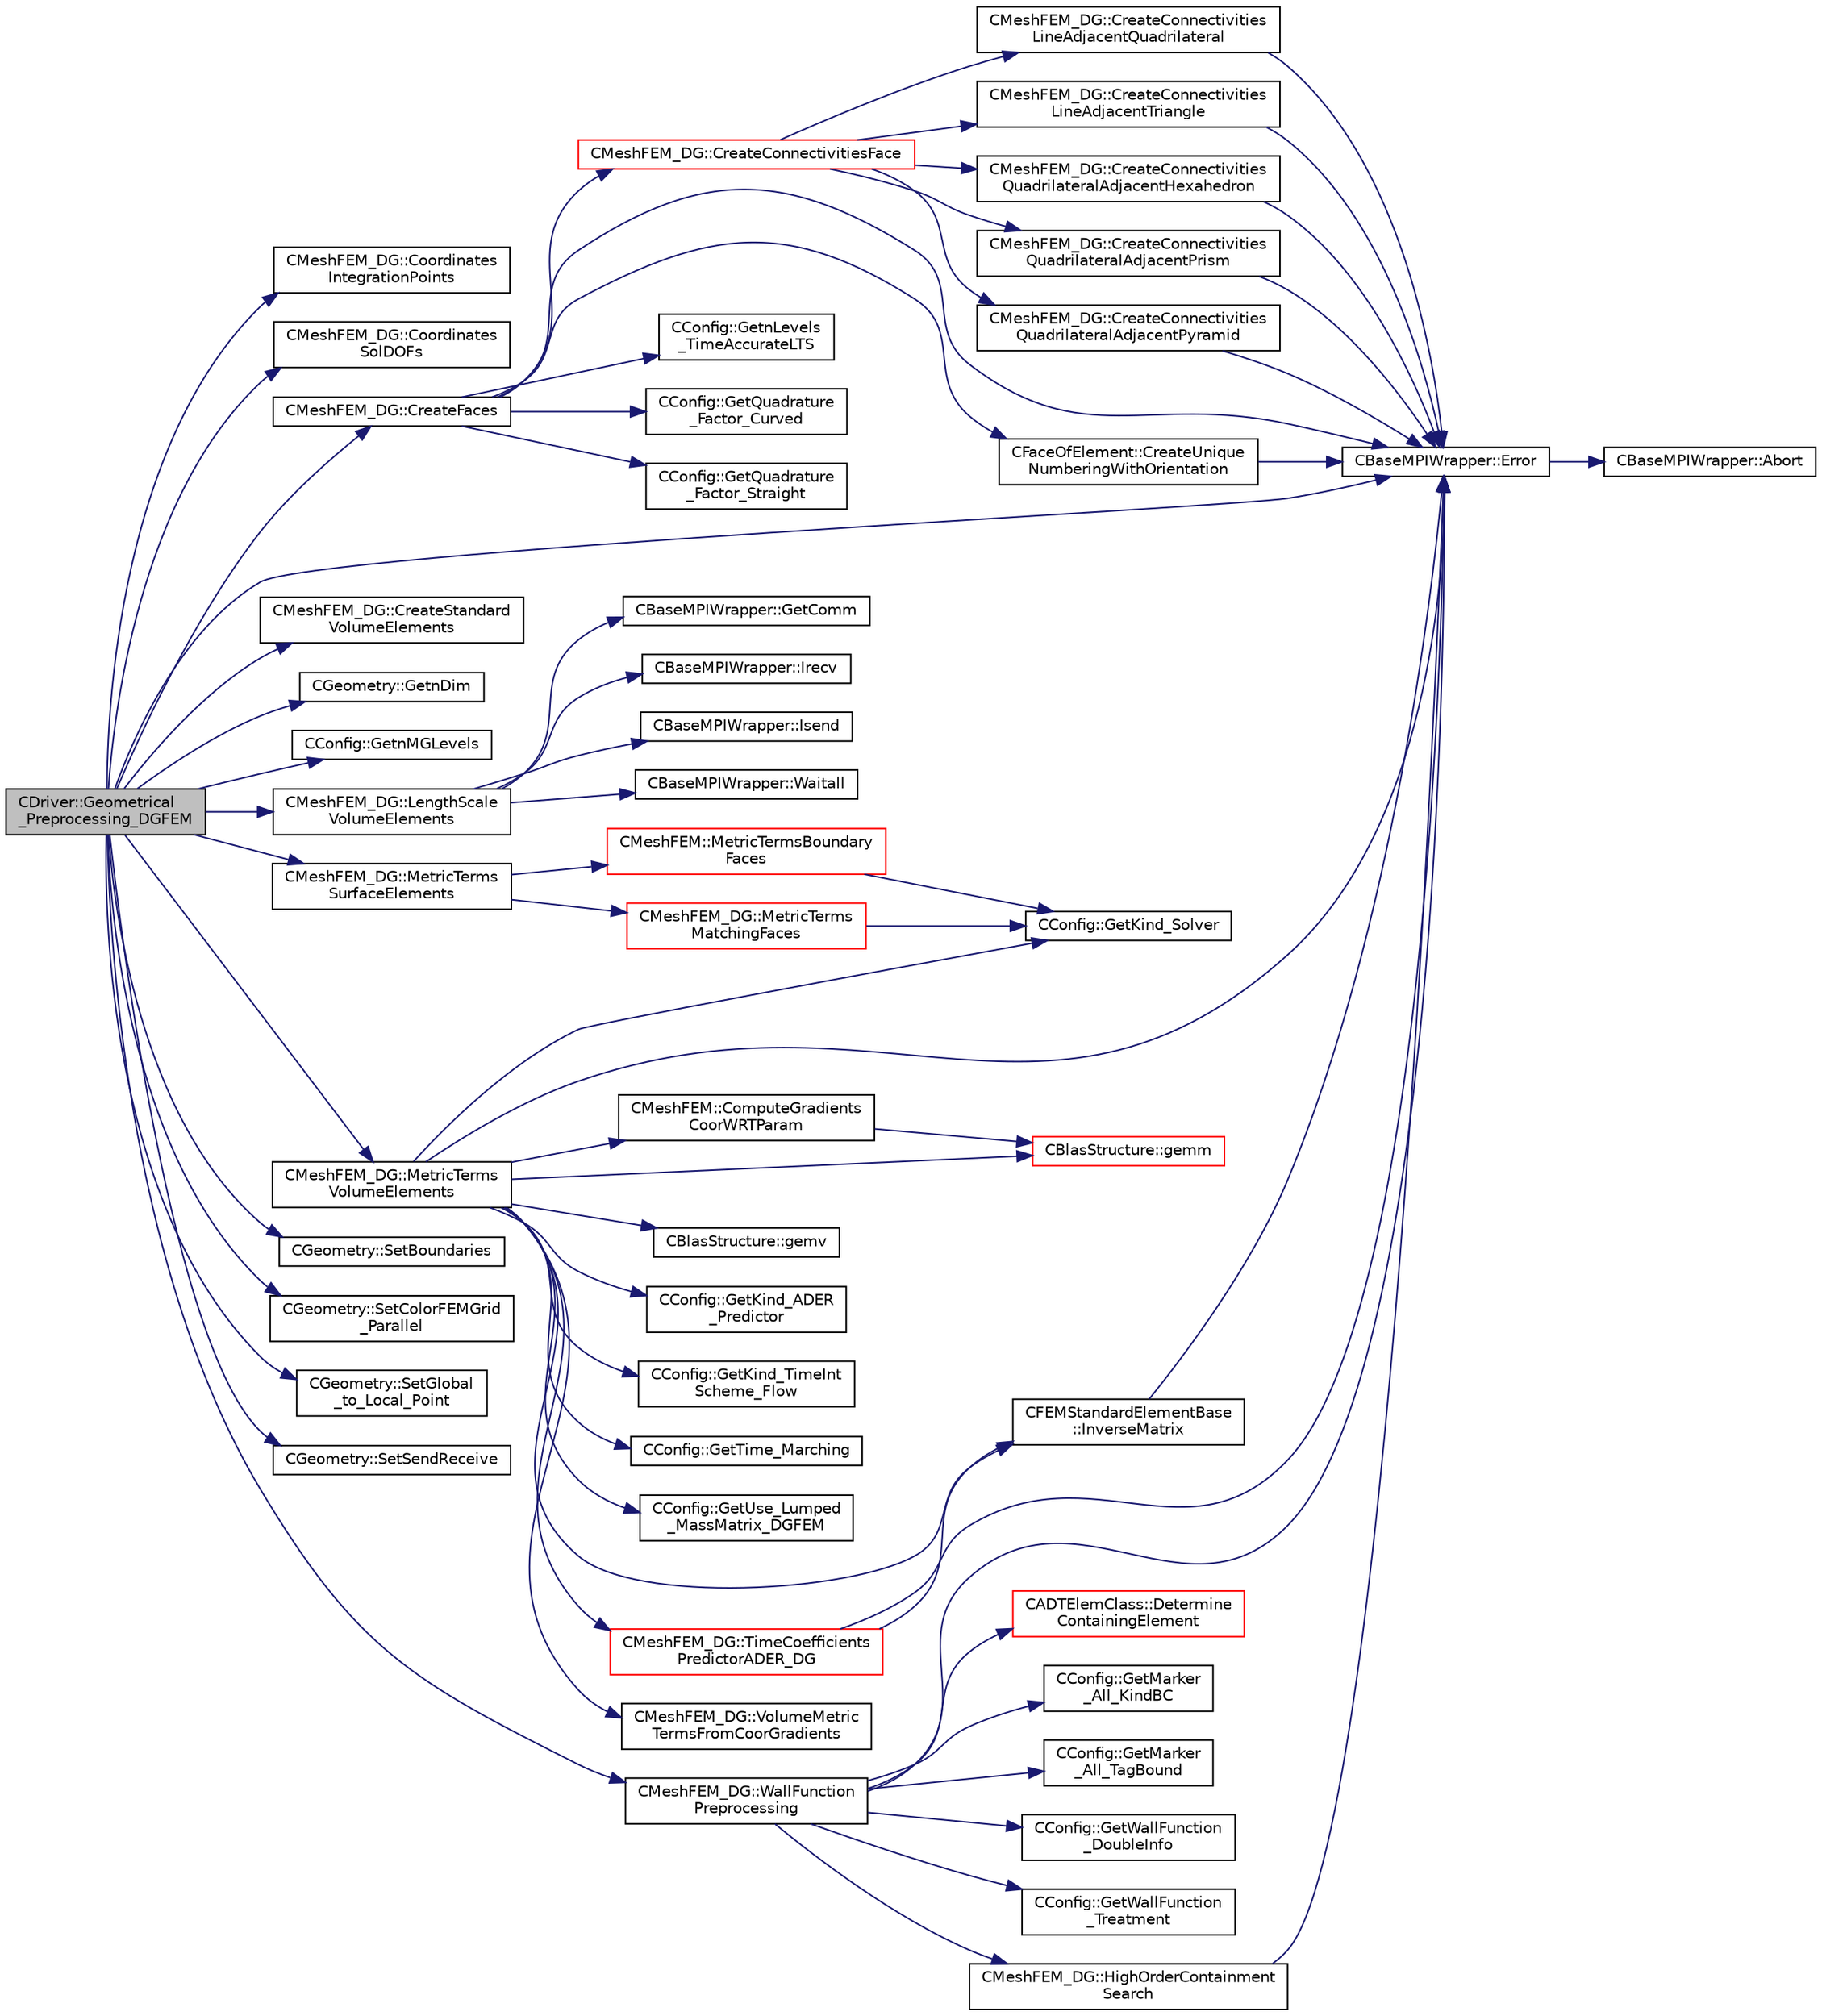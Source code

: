 digraph "CDriver::Geometrical_Preprocessing_DGFEM"
{
 // LATEX_PDF_SIZE
  edge [fontname="Helvetica",fontsize="10",labelfontname="Helvetica",labelfontsize="10"];
  node [fontname="Helvetica",fontsize="10",shape=record];
  rankdir="LR";
  Node1 [label="CDriver::Geometrical\l_Preprocessing_DGFEM",height=0.2,width=0.4,color="black", fillcolor="grey75", style="filled", fontcolor="black",tooltip="Do the geometrical preprocessing for the DG FEM solver."];
  Node1 -> Node2 [color="midnightblue",fontsize="10",style="solid",fontname="Helvetica"];
  Node2 [label="CMeshFEM_DG::Coordinates\lIntegrationPoints",height=0.2,width=0.4,color="black", fillcolor="white", style="filled",URL="$classCMeshFEM__DG.html#aec64f7865ee2fb8c8d1545a504185a48",tooltip="Function to compute the coordinates of the integration points."];
  Node1 -> Node3 [color="midnightblue",fontsize="10",style="solid",fontname="Helvetica"];
  Node3 [label="CMeshFEM_DG::Coordinates\lSolDOFs",height=0.2,width=0.4,color="black", fillcolor="white", style="filled",URL="$classCMeshFEM__DG.html#ab8b5594664a6a8cb7982818ef962a976",tooltip="Function to compute the coordinates of solution DOFs."];
  Node1 -> Node4 [color="midnightblue",fontsize="10",style="solid",fontname="Helvetica"];
  Node4 [label="CMeshFEM_DG::CreateFaces",height=0.2,width=0.4,color="black", fillcolor="white", style="filled",URL="$classCMeshFEM__DG.html#a1f627fc4d40b545b139486a83396874d",tooltip="Function to create the faces used in the DG formulation."];
  Node4 -> Node5 [color="midnightblue",fontsize="10",style="solid",fontname="Helvetica"];
  Node5 [label="CMeshFEM_DG::CreateConnectivitiesFace",height=0.2,width=0.4,color="red", fillcolor="white", style="filled",URL="$classCMeshFEM__DG.html#a6640834bb680287577c101d1982f524e",tooltip="Function, which computes the correct sequence of the connectivities of a face, such that it matches t..."];
  Node5 -> Node6 [color="midnightblue",fontsize="10",style="solid",fontname="Helvetica"];
  Node6 [label="CMeshFEM_DG::CreateConnectivities\lLineAdjacentQuadrilateral",height=0.2,width=0.4,color="black", fillcolor="white", style="filled",URL="$classCMeshFEM__DG.html#a4fb3520f706f8d2ba60234d4f24135bf",tooltip="Function, which computes the correct sequence of the connectivities of a line adjacent to a quadrilat..."];
  Node6 -> Node7 [color="midnightblue",fontsize="10",style="solid",fontname="Helvetica"];
  Node7 [label="CBaseMPIWrapper::Error",height=0.2,width=0.4,color="black", fillcolor="white", style="filled",URL="$classCBaseMPIWrapper.html#a04457c47629bda56704e6a8804833eeb",tooltip=" "];
  Node7 -> Node8 [color="midnightblue",fontsize="10",style="solid",fontname="Helvetica"];
  Node8 [label="CBaseMPIWrapper::Abort",height=0.2,width=0.4,color="black", fillcolor="white", style="filled",URL="$classCBaseMPIWrapper.html#af7297d861dca86b45cf561b6ab642e8f",tooltip=" "];
  Node5 -> Node9 [color="midnightblue",fontsize="10",style="solid",fontname="Helvetica"];
  Node9 [label="CMeshFEM_DG::CreateConnectivities\lLineAdjacentTriangle",height=0.2,width=0.4,color="black", fillcolor="white", style="filled",URL="$classCMeshFEM__DG.html#acb7bab4b54a146f20ede3a9166fe588e",tooltip="Function, which computes the correct sequence of the connectivities of a line adjacent to a triangle,..."];
  Node9 -> Node7 [color="midnightblue",fontsize="10",style="solid",fontname="Helvetica"];
  Node5 -> Node10 [color="midnightblue",fontsize="10",style="solid",fontname="Helvetica"];
  Node10 [label="CMeshFEM_DG::CreateConnectivities\lQuadrilateralAdjacentHexahedron",height=0.2,width=0.4,color="black", fillcolor="white", style="filled",URL="$classCMeshFEM__DG.html#a5b2b65c1526c671a74628d035a2a3863",tooltip="Function, which computes the correct sequence of the connectivities of a quad adjacent to a hexahedro..."];
  Node10 -> Node7 [color="midnightblue",fontsize="10",style="solid",fontname="Helvetica"];
  Node5 -> Node11 [color="midnightblue",fontsize="10",style="solid",fontname="Helvetica"];
  Node11 [label="CMeshFEM_DG::CreateConnectivities\lQuadrilateralAdjacentPrism",height=0.2,width=0.4,color="black", fillcolor="white", style="filled",URL="$classCMeshFEM__DG.html#a353e4cfb3864d403be8f516c07393b79",tooltip="Function, which computes the correct sequence of the connectivities of a quad adjacent to a prism,..."];
  Node11 -> Node7 [color="midnightblue",fontsize="10",style="solid",fontname="Helvetica"];
  Node5 -> Node12 [color="midnightblue",fontsize="10",style="solid",fontname="Helvetica"];
  Node12 [label="CMeshFEM_DG::CreateConnectivities\lQuadrilateralAdjacentPyramid",height=0.2,width=0.4,color="black", fillcolor="white", style="filled",URL="$classCMeshFEM__DG.html#a6d656891925b1c6b1b578f9c4182f75e",tooltip="Function, which computes the correct sequence of the connectivities of a quad adjacent to a pyramid,..."];
  Node12 -> Node7 [color="midnightblue",fontsize="10",style="solid",fontname="Helvetica"];
  Node4 -> Node16 [color="midnightblue",fontsize="10",style="solid",fontname="Helvetica"];
  Node16 [label="CFaceOfElement::CreateUnique\lNumberingWithOrientation",height=0.2,width=0.4,color="black", fillcolor="white", style="filled",URL="$classCFaceOfElement.html#aa4d87bea8ad3cf2bf6ccf58099605f85",tooltip=" "];
  Node16 -> Node7 [color="midnightblue",fontsize="10",style="solid",fontname="Helvetica"];
  Node4 -> Node7 [color="midnightblue",fontsize="10",style="solid",fontname="Helvetica"];
  Node4 -> Node17 [color="midnightblue",fontsize="10",style="solid",fontname="Helvetica"];
  Node17 [label="CConfig::GetnLevels\l_TimeAccurateLTS",height=0.2,width=0.4,color="black", fillcolor="white", style="filled",URL="$classCConfig.html#a27dc07a71d7798a849c68eda017144c8",tooltip="Get the number of time levels for time accurate local time stepping."];
  Node4 -> Node18 [color="midnightblue",fontsize="10",style="solid",fontname="Helvetica"];
  Node18 [label="CConfig::GetQuadrature\l_Factor_Curved",height=0.2,width=0.4,color="black", fillcolor="white", style="filled",URL="$classCConfig.html#a327e9a26e0fbd3a012a264923f3a1be6",tooltip="Get the factor applied during quadrature of curved elements."];
  Node4 -> Node19 [color="midnightblue",fontsize="10",style="solid",fontname="Helvetica"];
  Node19 [label="CConfig::GetQuadrature\l_Factor_Straight",height=0.2,width=0.4,color="black", fillcolor="white", style="filled",URL="$classCConfig.html#aff94e1be1fb0285007575ebcb27bff0d",tooltip="Get the factor applied during quadrature of straight elements."];
  Node1 -> Node20 [color="midnightblue",fontsize="10",style="solid",fontname="Helvetica"];
  Node20 [label="CMeshFEM_DG::CreateStandard\lVolumeElements",height=0.2,width=0.4,color="black", fillcolor="white", style="filled",URL="$classCMeshFEM__DG.html#a0eff23b6bfc954a78446b1cac9b6120a",tooltip="Function to create the standard volume elements."];
  Node1 -> Node7 [color="midnightblue",fontsize="10",style="solid",fontname="Helvetica"];
  Node1 -> Node21 [color="midnightblue",fontsize="10",style="solid",fontname="Helvetica"];
  Node21 [label="CGeometry::GetnDim",height=0.2,width=0.4,color="black", fillcolor="white", style="filled",URL="$classCGeometry.html#ace7f7fe876f629f5bd5f92d4805a1a4b",tooltip="Get number of coordinates."];
  Node1 -> Node22 [color="midnightblue",fontsize="10",style="solid",fontname="Helvetica"];
  Node22 [label="CConfig::GetnMGLevels",height=0.2,width=0.4,color="black", fillcolor="white", style="filled",URL="$classCConfig.html#a15a61a6f9a1d415c3509018f4916c5c1",tooltip="Get the number of multigrid levels."];
  Node1 -> Node23 [color="midnightblue",fontsize="10",style="solid",fontname="Helvetica"];
  Node23 [label="CMeshFEM_DG::LengthScale\lVolumeElements",height=0.2,width=0.4,color="black", fillcolor="white", style="filled",URL="$classCMeshFEM__DG.html#a35b7f0629dd61c88ca4dfbbda1c5e875",tooltip="Function, which computes a length scale of the volume elements."];
  Node23 -> Node24 [color="midnightblue",fontsize="10",style="solid",fontname="Helvetica"];
  Node24 [label="CBaseMPIWrapper::GetComm",height=0.2,width=0.4,color="black", fillcolor="white", style="filled",URL="$classCBaseMPIWrapper.html#a8154391fc3522954802889d81d4ef5da",tooltip=" "];
  Node23 -> Node25 [color="midnightblue",fontsize="10",style="solid",fontname="Helvetica"];
  Node25 [label="CBaseMPIWrapper::Irecv",height=0.2,width=0.4,color="black", fillcolor="white", style="filled",URL="$classCBaseMPIWrapper.html#a672b3e2ba61a86f9a157e7623389c000",tooltip=" "];
  Node23 -> Node26 [color="midnightblue",fontsize="10",style="solid",fontname="Helvetica"];
  Node26 [label="CBaseMPIWrapper::Isend",height=0.2,width=0.4,color="black", fillcolor="white", style="filled",URL="$classCBaseMPIWrapper.html#a4009cae40f1e050b3635a8d803dbfa3d",tooltip=" "];
  Node23 -> Node27 [color="midnightblue",fontsize="10",style="solid",fontname="Helvetica"];
  Node27 [label="CBaseMPIWrapper::Waitall",height=0.2,width=0.4,color="black", fillcolor="white", style="filled",URL="$classCBaseMPIWrapper.html#a01c02f8c0c799ccd15023f0c2c3cae27",tooltip=" "];
  Node1 -> Node28 [color="midnightblue",fontsize="10",style="solid",fontname="Helvetica"];
  Node28 [label="CMeshFEM_DG::MetricTerms\lSurfaceElements",height=0.2,width=0.4,color="black", fillcolor="white", style="filled",URL="$classCMeshFEM__DG.html#a7f08d0f58d93b1883afe60ec117b9d7c",tooltip="Function, which computes the metric terms of the surface elements, both internal faces and physical b..."];
  Node28 -> Node29 [color="midnightblue",fontsize="10",style="solid",fontname="Helvetica"];
  Node29 [label="CMeshFEM::MetricTermsBoundary\lFaces",height=0.2,width=0.4,color="red", fillcolor="white", style="filled",URL="$classCMeshFEM.html#aaeee8619d2ccd25d5d35332f2afd13b7",tooltip="Function, which computes the metric terms of the faces of a physical boundary."];
  Node29 -> Node39 [color="midnightblue",fontsize="10",style="solid",fontname="Helvetica"];
  Node39 [label="CConfig::GetKind_Solver",height=0.2,width=0.4,color="black", fillcolor="white", style="filled",URL="$classCConfig.html#a77312cf52a5ba2cc1239b7cee6fce7a7",tooltip="Governing equations of the flow (it can be different from the run time equation)."];
  Node28 -> Node40 [color="midnightblue",fontsize="10",style="solid",fontname="Helvetica"];
  Node40 [label="CMeshFEM_DG::MetricTerms\lMatchingFaces",height=0.2,width=0.4,color="red", fillcolor="white", style="filled",URL="$classCMeshFEM__DG.html#a3d4741a57aa6edce660894e7873ea3e6",tooltip="Function, which computes the metric terms for internal matching faces."];
  Node40 -> Node39 [color="midnightblue",fontsize="10",style="solid",fontname="Helvetica"];
  Node1 -> Node41 [color="midnightblue",fontsize="10",style="solid",fontname="Helvetica"];
  Node41 [label="CMeshFEM_DG::MetricTerms\lVolumeElements",height=0.2,width=0.4,color="black", fillcolor="white", style="filled",URL="$classCMeshFEM__DG.html#a4f30fa4373463f802c8d6f685c837263",tooltip="Function, which computes the metric terms of the volume elements."];
  Node41 -> Node31 [color="midnightblue",fontsize="10",style="solid",fontname="Helvetica"];
  Node31 [label="CMeshFEM::ComputeGradients\lCoorWRTParam",height=0.2,width=0.4,color="black", fillcolor="white", style="filled",URL="$classCMeshFEM.html#ae7113246e97e1dc90286eb1a2fe30a79",tooltip="Function, which computes the gradients of the Cartesian coordinates w.r.t. the parametric coordinates..."];
  Node31 -> Node32 [color="midnightblue",fontsize="10",style="solid",fontname="Helvetica"];
  Node32 [label="CBlasStructure::gemm",height=0.2,width=0.4,color="red", fillcolor="white", style="filled",URL="$classCBlasStructure.html#ad282634317e0a32bce7896e2ddc40043",tooltip="Function, which carries out a dense matrix product. It is a limited version of the BLAS gemm function..."];
  Node41 -> Node7 [color="midnightblue",fontsize="10",style="solid",fontname="Helvetica"];
  Node41 -> Node32 [color="midnightblue",fontsize="10",style="solid",fontname="Helvetica"];
  Node41 -> Node42 [color="midnightblue",fontsize="10",style="solid",fontname="Helvetica"];
  Node42 [label="CBlasStructure::gemv",height=0.2,width=0.4,color="black", fillcolor="white", style="filled",URL="$classCBlasStructure.html#a784493660fd8b3341efae4f86d65bb63",tooltip="Function, which carries out a dense matrix vector product y = A x. It is a limited version of the BLA..."];
  Node41 -> Node43 [color="midnightblue",fontsize="10",style="solid",fontname="Helvetica"];
  Node43 [label="CConfig::GetKind_ADER\l_Predictor",height=0.2,width=0.4,color="black", fillcolor="white", style="filled",URL="$classCConfig.html#a130d8db7462654c06ef802d98a223f3f",tooltip="Get the kind of scheme (aliased or non-aliased) to be used in the predictor step of ADER-DG."];
  Node41 -> Node39 [color="midnightblue",fontsize="10",style="solid",fontname="Helvetica"];
  Node41 -> Node44 [color="midnightblue",fontsize="10",style="solid",fontname="Helvetica"];
  Node44 [label="CConfig::GetKind_TimeInt\lScheme_Flow",height=0.2,width=0.4,color="black", fillcolor="white", style="filled",URL="$classCConfig.html#a568405f750ddcd4f702197e66b477ff9",tooltip="Get the kind of integration scheme (explicit or implicit) for the flow equations."];
  Node41 -> Node45 [color="midnightblue",fontsize="10",style="solid",fontname="Helvetica"];
  Node45 [label="CConfig::GetTime_Marching",height=0.2,width=0.4,color="black", fillcolor="white", style="filled",URL="$classCConfig.html#ac47e04d76ce865893a94dcedd3c9b6a5",tooltip="Provides information about the time integration, and change the write in the output files information..."];
  Node41 -> Node46 [color="midnightblue",fontsize="10",style="solid",fontname="Helvetica"];
  Node46 [label="CConfig::GetUse_Lumped\l_MassMatrix_DGFEM",height=0.2,width=0.4,color="black", fillcolor="white", style="filled",URL="$classCConfig.html#ad7750941faa07fcc9aebf7ee2525184e",tooltip="Function to make available whether or not the lumped mass matrix must be used for steady computations..."];
  Node41 -> Node47 [color="midnightblue",fontsize="10",style="solid",fontname="Helvetica"];
  Node47 [label="CFEMStandardElementBase\l::InverseMatrix",height=0.2,width=0.4,color="black", fillcolor="white", style="filled",URL="$classCFEMStandardElementBase.html#af353f709009424cbc2a120f9d86c5443",tooltip="Static function, which computes the inverse of the given square matrix."];
  Node47 -> Node7 [color="midnightblue",fontsize="10",style="solid",fontname="Helvetica"];
  Node41 -> Node48 [color="midnightblue",fontsize="10",style="solid",fontname="Helvetica"];
  Node48 [label="CMeshFEM_DG::TimeCoefficients\lPredictorADER_DG",height=0.2,width=0.4,color="red", fillcolor="white", style="filled",URL="$classCMeshFEM__DG.html#a99d173245492ca71a355d4c40b40b306",tooltip="Function, which computes the time coefficients for the ADER-DG predictor step."];
  Node48 -> Node7 [color="midnightblue",fontsize="10",style="solid",fontname="Helvetica"];
  Node48 -> Node47 [color="midnightblue",fontsize="10",style="solid",fontname="Helvetica"];
  Node41 -> Node55 [color="midnightblue",fontsize="10",style="solid",fontname="Helvetica"];
  Node55 [label="CMeshFEM_DG::VolumeMetric\lTermsFromCoorGradients",height=0.2,width=0.4,color="black", fillcolor="white", style="filled",URL="$classCMeshFEM__DG.html#aff412a46ffbf319f5f6ba7072a77dddd",tooltip="Function, which computes the volume metric terms for the given entities from the gradients of the coo..."];
  Node1 -> Node56 [color="midnightblue",fontsize="10",style="solid",fontname="Helvetica"];
  Node56 [label="CGeometry::SetBoundaries",height=0.2,width=0.4,color="black", fillcolor="white", style="filled",URL="$classCGeometry.html#adf0c14db61d951e089c1cecb4060eaa4",tooltip="A virtual member."];
  Node1 -> Node57 [color="midnightblue",fontsize="10",style="solid",fontname="Helvetica"];
  Node57 [label="CGeometry::SetColorFEMGrid\l_Parallel",height=0.2,width=0.4,color="black", fillcolor="white", style="filled",URL="$classCGeometry.html#a12ee0f17b317854c334d427aeed34737",tooltip="A virtual member."];
  Node1 -> Node58 [color="midnightblue",fontsize="10",style="solid",fontname="Helvetica"];
  Node58 [label="CGeometry::SetGlobal\l_to_Local_Point",height=0.2,width=0.4,color="black", fillcolor="white", style="filled",URL="$classCGeometry.html#a105b96a2411161c35396a8e998e01619",tooltip="A virtual member."];
  Node1 -> Node59 [color="midnightblue",fontsize="10",style="solid",fontname="Helvetica"];
  Node59 [label="CGeometry::SetSendReceive",height=0.2,width=0.4,color="black", fillcolor="white", style="filled",URL="$classCGeometry.html#a072c4f4ba4420fbe20863f1789ef4c2c",tooltip="A virtual member."];
  Node1 -> Node60 [color="midnightblue",fontsize="10",style="solid",fontname="Helvetica"];
  Node60 [label="CMeshFEM_DG::WallFunction\lPreprocessing",height=0.2,width=0.4,color="black", fillcolor="white", style="filled",URL="$classCMeshFEM__DG.html#a098dcce939b1b802fc8946cbd4d9d0c6",tooltip="Function, which carries out the preprocessing tasks when wall functions are used."];
  Node60 -> Node61 [color="midnightblue",fontsize="10",style="solid",fontname="Helvetica"];
  Node61 [label="CADTElemClass::Determine\lContainingElement",height=0.2,width=0.4,color="red", fillcolor="white", style="filled",URL="$classCADTElemClass.html#a2708b4c5925a10d57edba3630fb19bcb",tooltip="Function, which determines the element that contains the given coordinate."];
  Node60 -> Node7 [color="midnightblue",fontsize="10",style="solid",fontname="Helvetica"];
  Node60 -> Node63 [color="midnightblue",fontsize="10",style="solid",fontname="Helvetica"];
  Node63 [label="CConfig::GetMarker\l_All_KindBC",height=0.2,width=0.4,color="black", fillcolor="white", style="filled",URL="$classCConfig.html#ae003cd8f406eaaa91849a774c9a20730",tooltip="Get the kind of boundary for each marker."];
  Node60 -> Node64 [color="midnightblue",fontsize="10",style="solid",fontname="Helvetica"];
  Node64 [label="CConfig::GetMarker\l_All_TagBound",height=0.2,width=0.4,color="black", fillcolor="white", style="filled",URL="$classCConfig.html#ab8c9c1f45950a29355be4ff357049440",tooltip="Get the index of the surface defined in the geometry file."];
  Node60 -> Node65 [color="midnightblue",fontsize="10",style="solid",fontname="Helvetica"];
  Node65 [label="CConfig::GetWallFunction\l_DoubleInfo",height=0.2,width=0.4,color="black", fillcolor="white", style="filled",URL="$classCConfig.html#adf5f5179e0843a3a29159e9cc57dcf77",tooltip="Get the additional double info for the wall function treatment for the given boundary marker."];
  Node60 -> Node66 [color="midnightblue",fontsize="10",style="solid",fontname="Helvetica"];
  Node66 [label="CConfig::GetWallFunction\l_Treatment",height=0.2,width=0.4,color="black", fillcolor="white", style="filled",URL="$classCConfig.html#a1fa95769051b6484a2c95042e2c78a4e",tooltip="Get the wall function treatment for the given boundary marker."];
  Node60 -> Node67 [color="midnightblue",fontsize="10",style="solid",fontname="Helvetica"];
  Node67 [label="CMeshFEM_DG::HighOrderContainment\lSearch",height=0.2,width=0.4,color="black", fillcolor="white", style="filled",URL="$classCMeshFEM__DG.html#a7fcd9b661bfbb22f881d8d6800d92893",tooltip="Function, which computes the parametric coordinates of the given Cartesian coordinates inside the giv..."];
  Node67 -> Node7 [color="midnightblue",fontsize="10",style="solid",fontname="Helvetica"];
}
